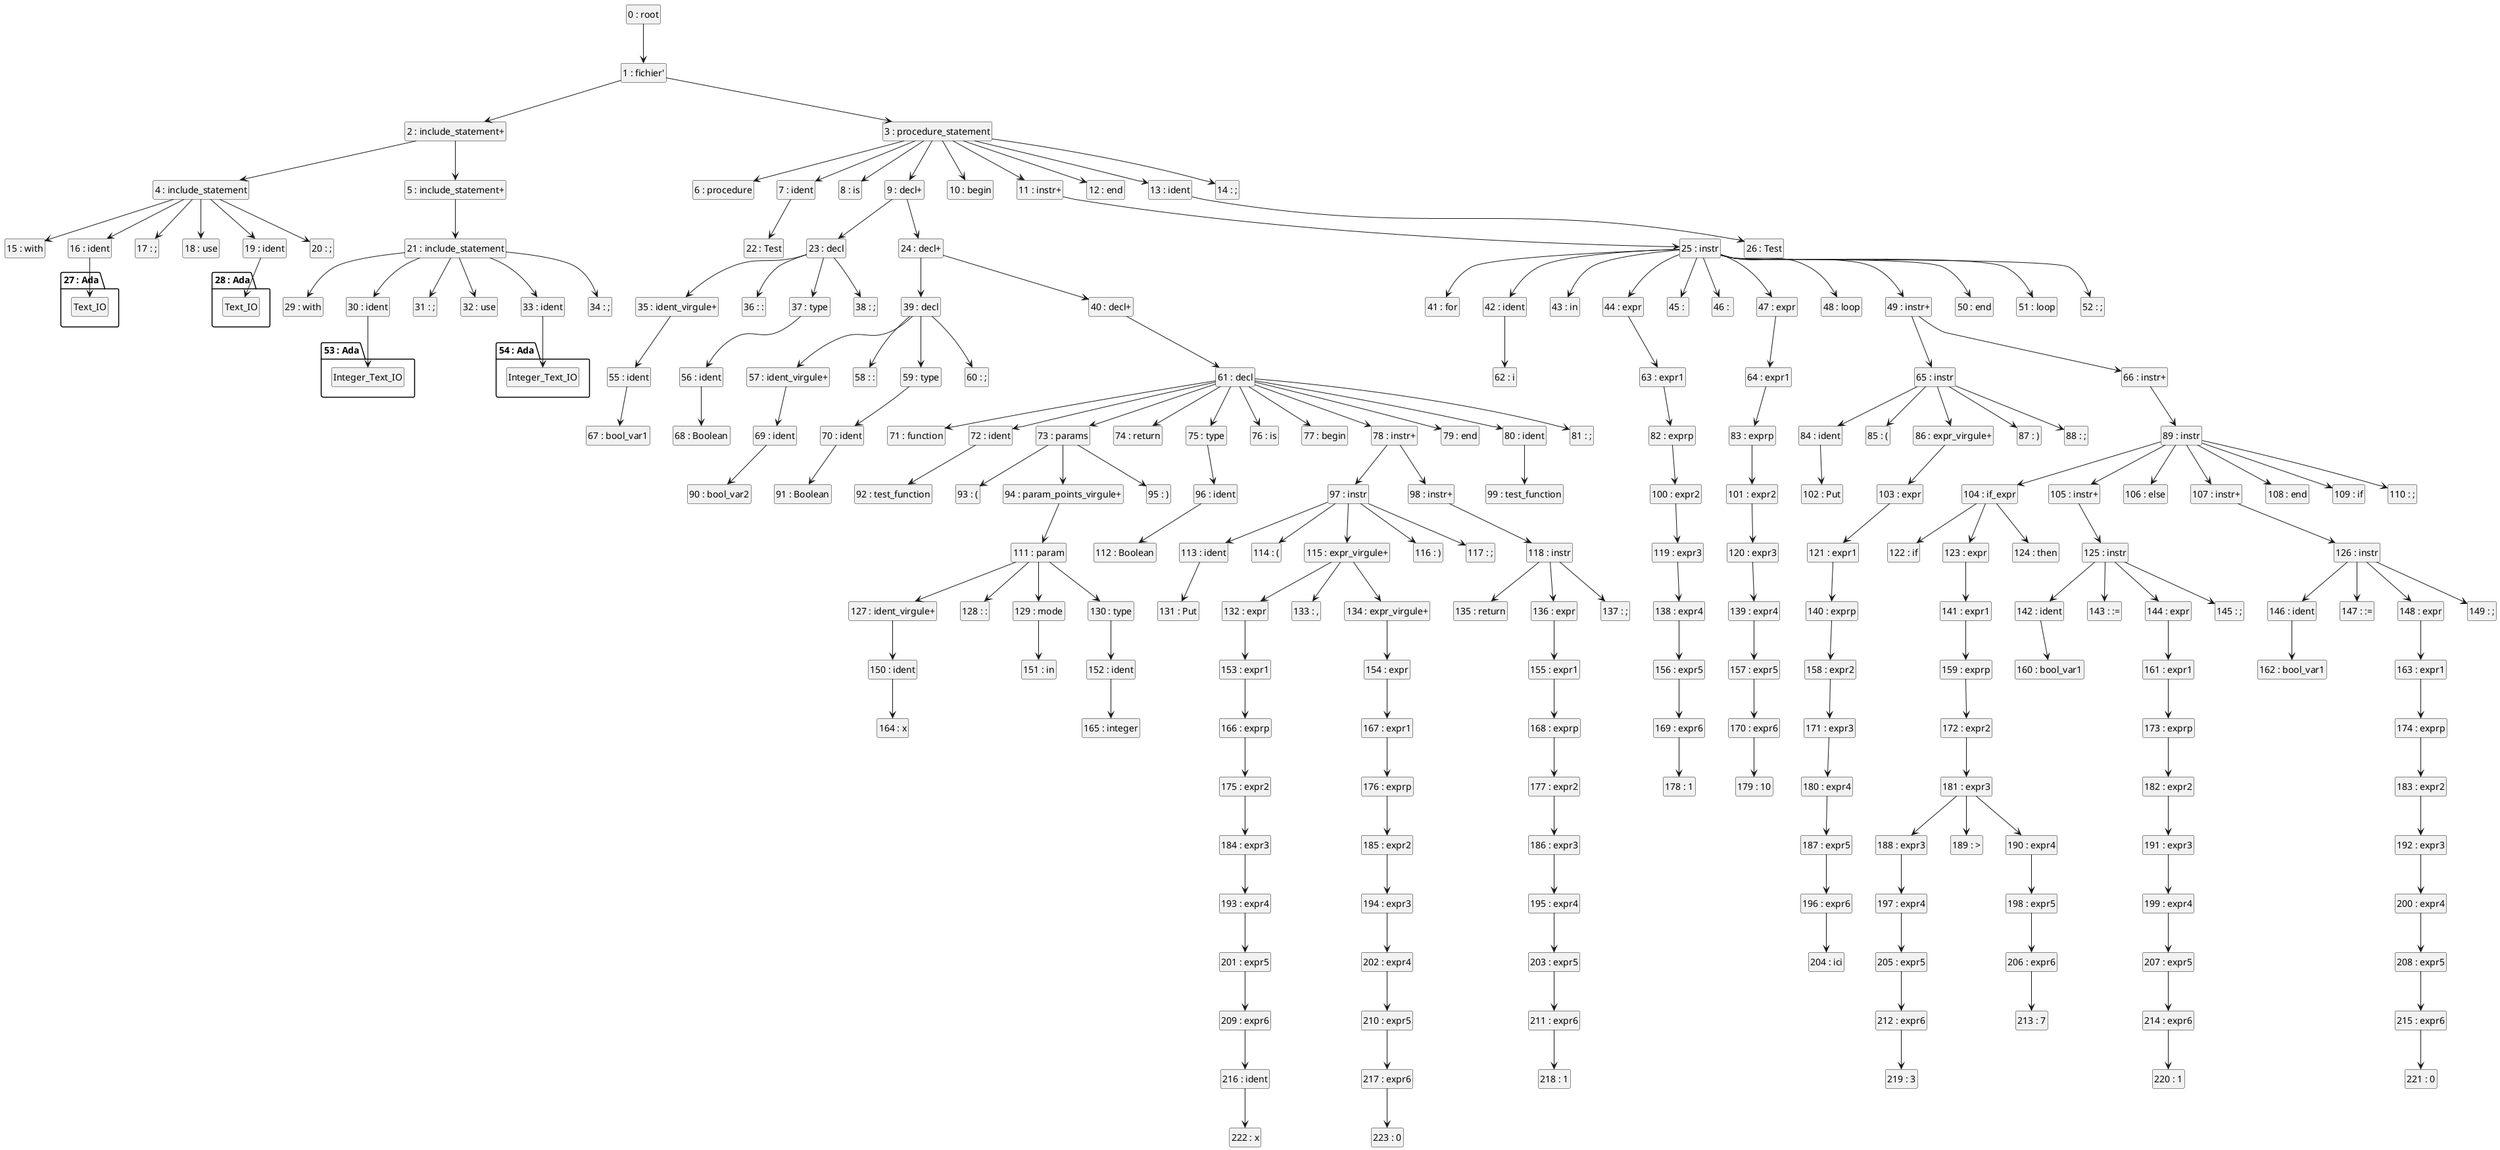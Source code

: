 @startuml arbre_syntaxique
hide methods
hide attribute
hide circle
class "0 : root"{}
class "1 : fichier'"{}
"0 : root" --> "1 : fichier'"
class "2 : include_statement+"{}
"1 : fichier'" --> "2 : include_statement+"
class "3 : procedure_statement"{}
"1 : fichier'" --> "3 : procedure_statement"
class "4 : include_statement"{}
"2 : include_statement+" --> "4 : include_statement"
class "5 : include_statement+"{}
"2 : include_statement+" --> "5 : include_statement+"
class "6 : procedure"{}
"3 : procedure_statement" --> "6 : procedure"
class "7 : ident"{}
"3 : procedure_statement" --> "7 : ident"
class "8 : is"{}
"3 : procedure_statement" --> "8 : is"
class "9 : decl+"{}
"3 : procedure_statement" --> "9 : decl+"
class "10 : begin"{}
"3 : procedure_statement" --> "10 : begin"
class "11 : instr+"{}
"3 : procedure_statement" --> "11 : instr+"
class "12 : end"{}
"3 : procedure_statement" --> "12 : end"
class "13 : ident"{}
"3 : procedure_statement" --> "13 : ident"
class "14 : ;"{}
"3 : procedure_statement" --> "14 : ;"
class "15 : with"{}
"4 : include_statement" --> "15 : with"
class "16 : ident"{}
"4 : include_statement" --> "16 : ident"
class "17 : ;"{}
"4 : include_statement" --> "17 : ;"
class "18 : use"{}
"4 : include_statement" --> "18 : use"
class "19 : ident"{}
"4 : include_statement" --> "19 : ident"
class "20 : ;"{}
"4 : include_statement" --> "20 : ;"
class "21 : include_statement"{}
"5 : include_statement+" --> "21 : include_statement"
class "22 : Test"{}
"7 : ident" --> "22 : Test"
class "23 : decl"{}
"9 : decl+" --> "23 : decl"
class "24 : decl+"{}
"9 : decl+" --> "24 : decl+"
class "25 : instr"{}
"11 : instr+" --> "25 : instr"
class "26 : Test"{}
"13 : ident" --> "26 : Test"
class "27 : Ada.Text_IO"{}
"16 : ident" --> "27 : Ada.Text_IO"
class "28 : Ada.Text_IO"{}
"19 : ident" --> "28 : Ada.Text_IO"
class "29 : with"{}
"21 : include_statement" --> "29 : with"
class "30 : ident"{}
"21 : include_statement" --> "30 : ident"
class "31 : ;"{}
"21 : include_statement" --> "31 : ;"
class "32 : use"{}
"21 : include_statement" --> "32 : use"
class "33 : ident"{}
"21 : include_statement" --> "33 : ident"
class "34 : ;"{}
"21 : include_statement" --> "34 : ;"
class "35 : ident_virgule+"{}
"23 : decl" --> "35 : ident_virgule+"
class "36 : :"{}
"23 : decl" --> "36 : :"
class "37 : type"{}
"23 : decl" --> "37 : type"
class "38 : ;"{}
"23 : decl" --> "38 : ;"
class "39 : decl"{}
"24 : decl+" --> "39 : decl"
class "40 : decl+"{}
"24 : decl+" --> "40 : decl+"
class "41 : for"{}
"25 : instr" --> "41 : for"
class "42 : ident"{}
"25 : instr" --> "42 : ident"
class "43 : in"{}
"25 : instr" --> "43 : in"
class "44 : expr"{}
"25 : instr" --> "44 : expr"
class "45 : ."{}
"25 : instr" --> "45 : ."
class "46 : ."{}
"25 : instr" --> "46 : ."
class "47 : expr"{}
"25 : instr" --> "47 : expr"
class "48 : loop"{}
"25 : instr" --> "48 : loop"
class "49 : instr+"{}
"25 : instr" --> "49 : instr+"
class "50 : end"{}
"25 : instr" --> "50 : end"
class "51 : loop"{}
"25 : instr" --> "51 : loop"
class "52 : ;"{}
"25 : instr" --> "52 : ;"
class "53 : Ada.Integer_Text_IO"{}
"30 : ident" --> "53 : Ada.Integer_Text_IO"
class "54 : Ada.Integer_Text_IO"{}
"33 : ident" --> "54 : Ada.Integer_Text_IO"
class "55 : ident"{}
"35 : ident_virgule+" --> "55 : ident"
class "56 : ident"{}
"37 : type" --> "56 : ident"
class "57 : ident_virgule+"{}
"39 : decl" --> "57 : ident_virgule+"
class "58 : :"{}
"39 : decl" --> "58 : :"
class "59 : type"{}
"39 : decl" --> "59 : type"
class "60 : ;"{}
"39 : decl" --> "60 : ;"
class "61 : decl"{}
"40 : decl+" --> "61 : decl"
class "62 : i"{}
"42 : ident" --> "62 : i"
class "63 : expr1"{}
"44 : expr" --> "63 : expr1"
class "64 : expr1"{}
"47 : expr" --> "64 : expr1"
class "65 : instr"{}
"49 : instr+" --> "65 : instr"
class "66 : instr+"{}
"49 : instr+" --> "66 : instr+"
class "67 : bool_var1"{}
"55 : ident" --> "67 : bool_var1"
class "68 : Boolean"{}
"56 : ident" --> "68 : Boolean"
class "69 : ident"{}
"57 : ident_virgule+" --> "69 : ident"
class "70 : ident"{}
"59 : type" --> "70 : ident"
class "71 : function"{}
"61 : decl" --> "71 : function"
class "72 : ident"{}
"61 : decl" --> "72 : ident"
class "73 : params"{}
"61 : decl" --> "73 : params"
class "74 : return"{}
"61 : decl" --> "74 : return"
class "75 : type"{}
"61 : decl" --> "75 : type"
class "76 : is"{}
"61 : decl" --> "76 : is"
class "77 : begin"{}
"61 : decl" --> "77 : begin"
class "78 : instr+"{}
"61 : decl" --> "78 : instr+"
class "79 : end"{}
"61 : decl" --> "79 : end"
class "80 : ident"{}
"61 : decl" --> "80 : ident"
class "81 : ;"{}
"61 : decl" --> "81 : ;"
class "82 : exprp"{}
"63 : expr1" --> "82 : exprp"
class "83 : exprp"{}
"64 : expr1" --> "83 : exprp"
class "84 : ident"{}
"65 : instr" --> "84 : ident"
class "85 : ("{}
"65 : instr" --> "85 : ("
class "86 : expr_virgule+"{}
"65 : instr" --> "86 : expr_virgule+"
class "87 : )"{}
"65 : instr" --> "87 : )"
class "88 : ;"{}
"65 : instr" --> "88 : ;"
class "89 : instr"{}
"66 : instr+" --> "89 : instr"
class "90 : bool_var2"{}
"69 : ident" --> "90 : bool_var2"
class "91 : Boolean"{}
"70 : ident" --> "91 : Boolean"
class "92 : test_function"{}
"72 : ident" --> "92 : test_function"
class "93 : ("{}
"73 : params" --> "93 : ("
class "94 : param_points_virgule+"{}
"73 : params" --> "94 : param_points_virgule+"
class "95 : )"{}
"73 : params" --> "95 : )"
class "96 : ident"{}
"75 : type" --> "96 : ident"
class "97 : instr"{}
"78 : instr+" --> "97 : instr"
class "98 : instr+"{}
"78 : instr+" --> "98 : instr+"
class "99 : test_function"{}
"80 : ident" --> "99 : test_function"
class "100 : expr2"{}
"82 : exprp" --> "100 : expr2"
class "101 : expr2"{}
"83 : exprp" --> "101 : expr2"
class "102 : Put"{}
"84 : ident" --> "102 : Put"
class "103 : expr"{}
"86 : expr_virgule+" --> "103 : expr"
class "104 : if_expr"{}
"89 : instr" --> "104 : if_expr"
class "105 : instr+"{}
"89 : instr" --> "105 : instr+"
class "106 : else"{}
"89 : instr" --> "106 : else"
class "107 : instr+"{}
"89 : instr" --> "107 : instr+"
class "108 : end"{}
"89 : instr" --> "108 : end"
class "109 : if"{}
"89 : instr" --> "109 : if"
class "110 : ;"{}
"89 : instr" --> "110 : ;"
class "111 : param"{}
"94 : param_points_virgule+" --> "111 : param"
class "112 : Boolean"{}
"96 : ident" --> "112 : Boolean"
class "113 : ident"{}
"97 : instr" --> "113 : ident"
class "114 : ("{}
"97 : instr" --> "114 : ("
class "115 : expr_virgule+"{}
"97 : instr" --> "115 : expr_virgule+"
class "116 : )"{}
"97 : instr" --> "116 : )"
class "117 : ;"{}
"97 : instr" --> "117 : ;"
class "118 : instr"{}
"98 : instr+" --> "118 : instr"
class "119 : expr3"{}
"100 : expr2" --> "119 : expr3"
class "120 : expr3"{}
"101 : expr2" --> "120 : expr3"
class "121 : expr1"{}
"103 : expr" --> "121 : expr1"
class "122 : if"{}
"104 : if_expr" --> "122 : if"
class "123 : expr"{}
"104 : if_expr" --> "123 : expr"
class "124 : then"{}
"104 : if_expr" --> "124 : then"
class "125 : instr"{}
"105 : instr+" --> "125 : instr"
class "126 : instr"{}
"107 : instr+" --> "126 : instr"
class "127 : ident_virgule+"{}
"111 : param" --> "127 : ident_virgule+"
class "128 : :"{}
"111 : param" --> "128 : :"
class "129 : mode"{}
"111 : param" --> "129 : mode"
class "130 : type"{}
"111 : param" --> "130 : type"
class "131 : Put"{}
"113 : ident" --> "131 : Put"
class "132 : expr"{}
"115 : expr_virgule+" --> "132 : expr"
class "133 : ,"{}
"115 : expr_virgule+" --> "133 : ,"
class "134 : expr_virgule+"{}
"115 : expr_virgule+" --> "134 : expr_virgule+"
class "135 : return"{}
"118 : instr" --> "135 : return"
class "136 : expr"{}
"118 : instr" --> "136 : expr"
class "137 : ;"{}
"118 : instr" --> "137 : ;"
class "138 : expr4"{}
"119 : expr3" --> "138 : expr4"
class "139 : expr4"{}
"120 : expr3" --> "139 : expr4"
class "140 : exprp"{}
"121 : expr1" --> "140 : exprp"
class "141 : expr1"{}
"123 : expr" --> "141 : expr1"
class "142 : ident"{}
"125 : instr" --> "142 : ident"
class "143 : :="{}
"125 : instr" --> "143 : :="
class "144 : expr"{}
"125 : instr" --> "144 : expr"
class "145 : ;"{}
"125 : instr" --> "145 : ;"
class "146 : ident"{}
"126 : instr" --> "146 : ident"
class "147 : :="{}
"126 : instr" --> "147 : :="
class "148 : expr"{}
"126 : instr" --> "148 : expr"
class "149 : ;"{}
"126 : instr" --> "149 : ;"
class "150 : ident"{}
"127 : ident_virgule+" --> "150 : ident"
class "151 : in"{}
"129 : mode" --> "151 : in"
class "152 : ident"{}
"130 : type" --> "152 : ident"
class "153 : expr1"{}
"132 : expr" --> "153 : expr1"
class "154 : expr"{}
"134 : expr_virgule+" --> "154 : expr"
class "155 : expr1"{}
"136 : expr" --> "155 : expr1"
class "156 : expr5"{}
"138 : expr4" --> "156 : expr5"
class "157 : expr5"{}
"139 : expr4" --> "157 : expr5"
class "158 : expr2"{}
"140 : exprp" --> "158 : expr2"
class "159 : exprp"{}
"141 : expr1" --> "159 : exprp"
class "160 : bool_var1"{}
"142 : ident" --> "160 : bool_var1"
class "161 : expr1"{}
"144 : expr" --> "161 : expr1"
class "162 : bool_var1"{}
"146 : ident" --> "162 : bool_var1"
class "163 : expr1"{}
"148 : expr" --> "163 : expr1"
class "164 : x"{}
"150 : ident" --> "164 : x"
class "165 : integer"{}
"152 : ident" --> "165 : integer"
class "166 : exprp"{}
"153 : expr1" --> "166 : exprp"
class "167 : expr1"{}
"154 : expr" --> "167 : expr1"
class "168 : exprp"{}
"155 : expr1" --> "168 : exprp"
class "169 : expr6"{}
"156 : expr5" --> "169 : expr6"
class "170 : expr6"{}
"157 : expr5" --> "170 : expr6"
class "171 : expr3"{}
"158 : expr2" --> "171 : expr3"
class "172 : expr2"{}
"159 : exprp" --> "172 : expr2"
class "173 : exprp"{}
"161 : expr1" --> "173 : exprp"
class "174 : exprp"{}
"163 : expr1" --> "174 : exprp"
class "175 : expr2"{}
"166 : exprp" --> "175 : expr2"
class "176 : exprp"{}
"167 : expr1" --> "176 : exprp"
class "177 : expr2"{}
"168 : exprp" --> "177 : expr2"
class "178 : 1"{}
"169 : expr6" --> "178 : 1"
class "179 : 10"{}
"170 : expr6" --> "179 : 10"
class "180 : expr4"{}
"171 : expr3" --> "180 : expr4"
class "181 : expr3"{}
"172 : expr2" --> "181 : expr3"
class "182 : expr2"{}
"173 : exprp" --> "182 : expr2"
class "183 : expr2"{}
"174 : exprp" --> "183 : expr2"
class "184 : expr3"{}
"175 : expr2" --> "184 : expr3"
class "185 : expr2"{}
"176 : exprp" --> "185 : expr2"
class "186 : expr3"{}
"177 : expr2" --> "186 : expr3"
class "187 : expr5"{}
"180 : expr4" --> "187 : expr5"
class "188 : expr3"{}
"181 : expr3" --> "188 : expr3"
class "189 : >"{}
"181 : expr3" --> "189 : >"
class "190 : expr4"{}
"181 : expr3" --> "190 : expr4"
class "191 : expr3"{}
"182 : expr2" --> "191 : expr3"
class "192 : expr3"{}
"183 : expr2" --> "192 : expr3"
class "193 : expr4"{}
"184 : expr3" --> "193 : expr4"
class "194 : expr3"{}
"185 : expr2" --> "194 : expr3"
class "195 : expr4"{}
"186 : expr3" --> "195 : expr4"
class "196 : expr6"{}
"187 : expr5" --> "196 : expr6"
class "197 : expr4"{}
"188 : expr3" --> "197 : expr4"
class "198 : expr5"{}
"190 : expr4" --> "198 : expr5"
class "199 : expr4"{}
"191 : expr3" --> "199 : expr4"
class "200 : expr4"{}
"192 : expr3" --> "200 : expr4"
class "201 : expr5"{}
"193 : expr4" --> "201 : expr5"
class "202 : expr4"{}
"194 : expr3" --> "202 : expr4"
class "203 : expr5"{}
"195 : expr4" --> "203 : expr5"
class "204 : ici"{}
"196 : expr6" --> "204 : ici"
class "205 : expr5"{}
"197 : expr4" --> "205 : expr5"
class "206 : expr6"{}
"198 : expr5" --> "206 : expr6"
class "207 : expr5"{}
"199 : expr4" --> "207 : expr5"
class "208 : expr5"{}
"200 : expr4" --> "208 : expr5"
class "209 : expr6"{}
"201 : expr5" --> "209 : expr6"
class "210 : expr5"{}
"202 : expr4" --> "210 : expr5"
class "211 : expr6"{}
"203 : expr5" --> "211 : expr6"
class "212 : expr6"{}
"205 : expr5" --> "212 : expr6"
class "213 : 7"{}
"206 : expr6" --> "213 : 7"
class "214 : expr6"{}
"207 : expr5" --> "214 : expr6"
class "215 : expr6"{}
"208 : expr5" --> "215 : expr6"
class "216 : ident"{}
"209 : expr6" --> "216 : ident"
class "217 : expr6"{}
"210 : expr5" --> "217 : expr6"
class "218 : 1"{}
"211 : expr6" --> "218 : 1"
class "219 : 3"{}
"212 : expr6" --> "219 : 3"
class "220 : 1"{}
"214 : expr6" --> "220 : 1"
class "221 : 0"{}
"215 : expr6" --> "221 : 0"
class "222 : x"{}
"216 : ident" --> "222 : x"
class "223 : 0"{}
"217 : expr6" --> "223 : 0"
@endmindmap
